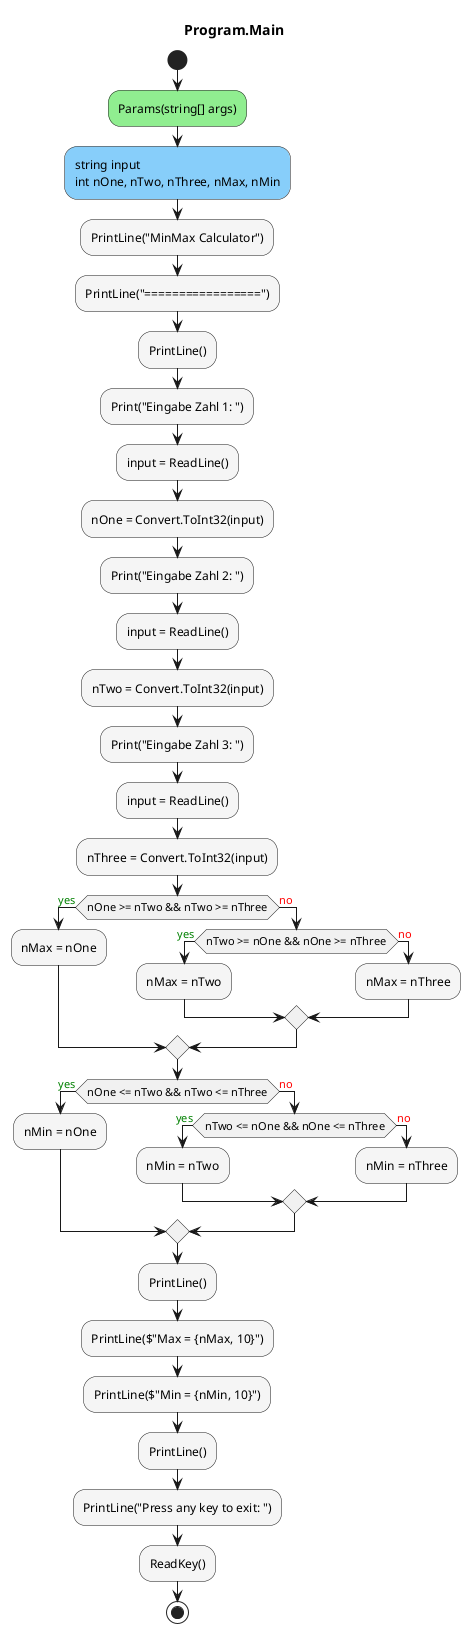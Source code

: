 @startuml Program.Main
title Program.Main
start
#LightGreen:Params(string[] args);
#LightSkyBlue:string input\nint nOne, nTwo, nThree, nMax, nMin;
#WhiteSmoke:PrintLine("MinMax Calculator");
#WhiteSmoke:PrintLine("=================");
#WhiteSmoke:PrintLine();
#WhiteSmoke:Print("Eingabe Zahl 1: ");
#WhiteSmoke:input = ReadLine();
#WhiteSmoke:nOne = Convert.ToInt32(input);
#WhiteSmoke:Print("Eingabe Zahl 2: ");
#WhiteSmoke:input = ReadLine();
#WhiteSmoke:nTwo = Convert.ToInt32(input);
#WhiteSmoke:Print("Eingabe Zahl 3: ");
#WhiteSmoke:input = ReadLine();
#WhiteSmoke:nThree = Convert.ToInt32(input);
if (nOne >= nTwo && nTwo >= nThree) then (<color:green>yes)
        #WhiteSmoke:nMax = nOne;
    else (<color:red>no)
        if (nTwo >= nOne && nOne >= nThree) then (<color:green>yes)
                #WhiteSmoke:nMax = nTwo;
            else (<color:red>no)
                    #WhiteSmoke:nMax = nThree;
        endif
endif
if (nOne <= nTwo && nTwo <= nThree) then (<color:green>yes)
        #WhiteSmoke:nMin = nOne;
    else (<color:red>no)
        if (nTwo <= nOne && nOne <= nThree) then (<color:green>yes)
                #WhiteSmoke:nMin = nTwo;
            else (<color:red>no)
                    #WhiteSmoke:nMin = nThree;
        endif
endif
#WhiteSmoke:PrintLine();
#WhiteSmoke:PrintLine($"Max = {nMax, 10}");
#WhiteSmoke:PrintLine($"Min = {nMin, 10}");
#WhiteSmoke:PrintLine();
#WhiteSmoke:PrintLine("Press any key to exit: ");
#WhiteSmoke:ReadKey();
stop
@enduml
